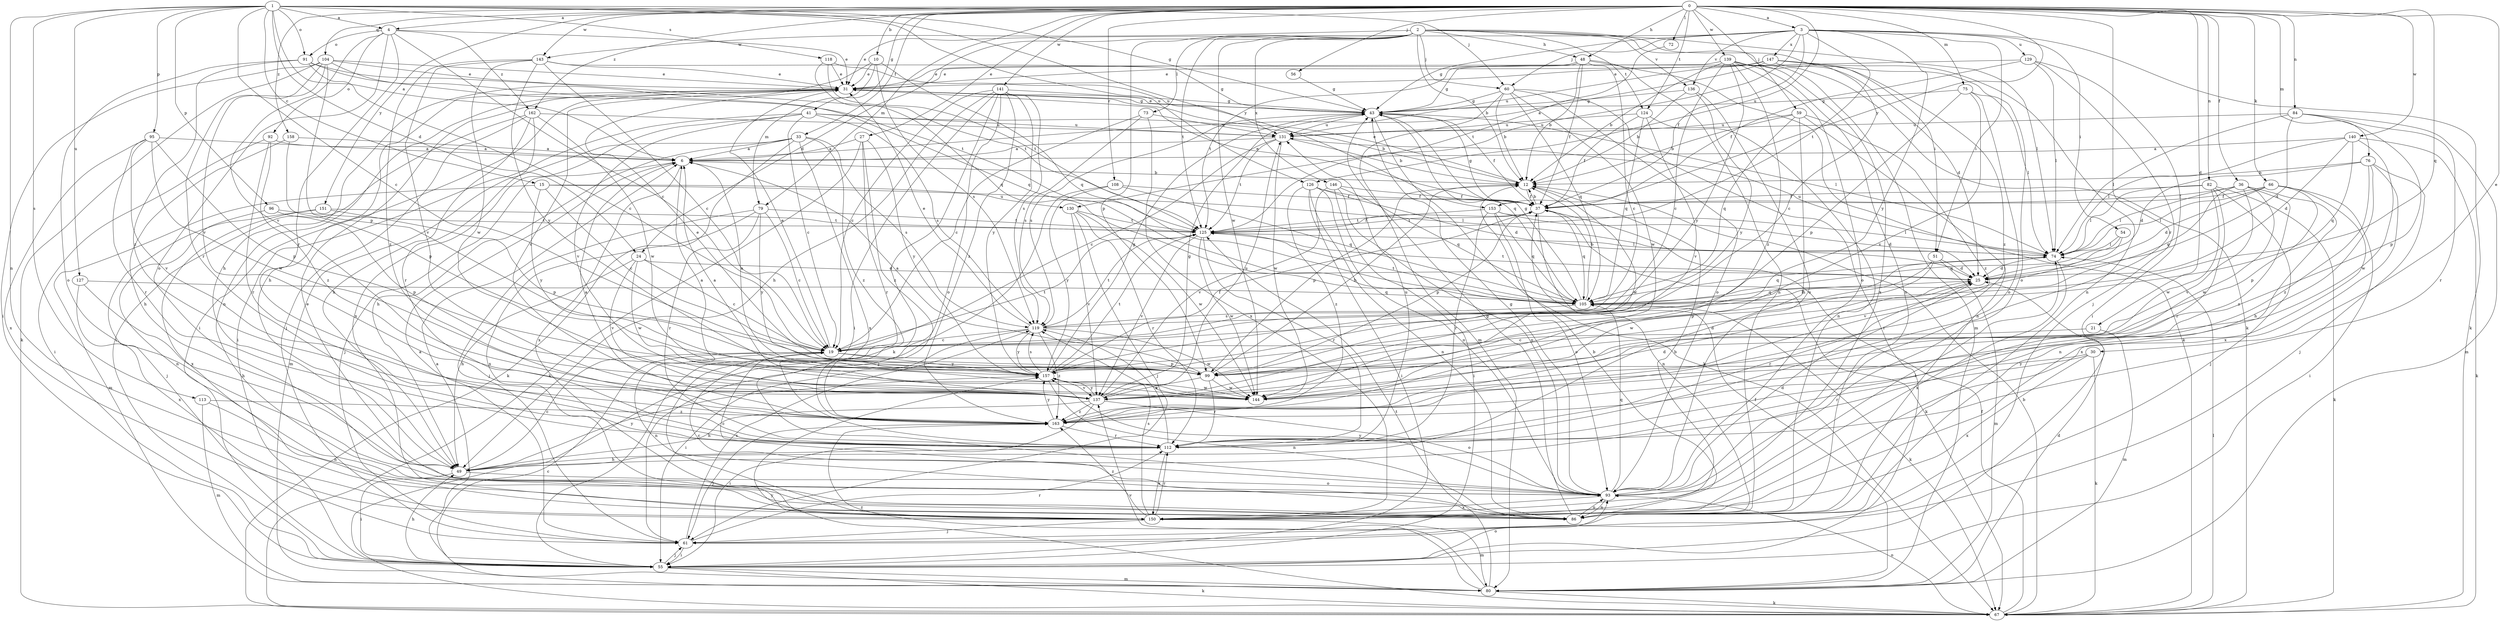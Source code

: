 strict digraph  {
0;
1;
2;
3;
4;
6;
10;
12;
15;
19;
21;
24;
25;
27;
30;
31;
33;
36;
37;
41;
43;
48;
49;
51;
54;
55;
56;
59;
60;
61;
66;
67;
72;
73;
74;
75;
76;
79;
80;
82;
84;
86;
91;
92;
93;
95;
96;
99;
104;
105;
108;
112;
113;
118;
119;
124;
125;
126;
127;
129;
130;
131;
136;
137;
139;
140;
141;
143;
144;
146;
147;
150;
151;
153;
157;
158;
162;
163;
0 -> 3  [label=a];
0 -> 4  [label=a];
0 -> 10  [label=b];
0 -> 21  [label=d];
0 -> 27  [label=e];
0 -> 30  [label=e];
0 -> 33  [label=f];
0 -> 36  [label=f];
0 -> 41  [label=g];
0 -> 48  [label=h];
0 -> 56  [label=j];
0 -> 59  [label=j];
0 -> 66  [label=k];
0 -> 72  [label=l];
0 -> 75  [label=m];
0 -> 76  [label=m];
0 -> 79  [label=m];
0 -> 82  [label=n];
0 -> 84  [label=n];
0 -> 104  [label=q];
0 -> 105  [label=q];
0 -> 108  [label=r];
0 -> 112  [label=r];
0 -> 124  [label=t];
0 -> 126  [label=u];
0 -> 139  [label=w];
0 -> 140  [label=w];
0 -> 141  [label=w];
0 -> 143  [label=w];
0 -> 151  [label=y];
0 -> 153  [label=y];
0 -> 158  [label=z];
0 -> 162  [label=z];
1 -> 4  [label=a];
1 -> 6  [label=a];
1 -> 15  [label=c];
1 -> 19  [label=c];
1 -> 24  [label=d];
1 -> 43  [label=g];
1 -> 60  [label=j];
1 -> 86  [label=n];
1 -> 91  [label=o];
1 -> 95  [label=p];
1 -> 96  [label=p];
1 -> 113  [label=s];
1 -> 118  [label=s];
1 -> 126  [label=u];
1 -> 127  [label=u];
1 -> 153  [label=y];
2 -> 12  [label=b];
2 -> 24  [label=d];
2 -> 48  [label=h];
2 -> 51  [label=i];
2 -> 60  [label=j];
2 -> 67  [label=k];
2 -> 73  [label=l];
2 -> 74  [label=l];
2 -> 99  [label=p];
2 -> 124  [label=t];
2 -> 125  [label=t];
2 -> 136  [label=v];
2 -> 143  [label=w];
2 -> 144  [label=w];
2 -> 146  [label=x];
3 -> 31  [label=e];
3 -> 37  [label=f];
3 -> 43  [label=g];
3 -> 51  [label=i];
3 -> 54  [label=i];
3 -> 60  [label=j];
3 -> 67  [label=k];
3 -> 125  [label=t];
3 -> 129  [label=u];
3 -> 130  [label=u];
3 -> 136  [label=v];
3 -> 147  [label=x];
3 -> 157  [label=y];
4 -> 19  [label=c];
4 -> 31  [label=e];
4 -> 91  [label=o];
4 -> 92  [label=o];
4 -> 93  [label=o];
4 -> 112  [label=r];
4 -> 137  [label=v];
4 -> 162  [label=z];
6 -> 12  [label=b];
6 -> 61  [label=j];
6 -> 150  [label=x];
10 -> 31  [label=e];
10 -> 49  [label=h];
10 -> 79  [label=m];
10 -> 105  [label=q];
10 -> 119  [label=s];
12 -> 31  [label=e];
12 -> 37  [label=f];
12 -> 99  [label=p];
12 -> 144  [label=w];
15 -> 19  [label=c];
15 -> 74  [label=l];
15 -> 80  [label=m];
15 -> 130  [label=u];
15 -> 157  [label=y];
19 -> 31  [label=e];
19 -> 86  [label=n];
19 -> 99  [label=p];
19 -> 125  [label=t];
19 -> 157  [label=y];
21 -> 19  [label=c];
21 -> 80  [label=m];
24 -> 19  [label=c];
24 -> 25  [label=d];
24 -> 49  [label=h];
24 -> 137  [label=v];
24 -> 144  [label=w];
25 -> 105  [label=q];
25 -> 112  [label=r];
25 -> 125  [label=t];
27 -> 6  [label=a];
27 -> 67  [label=k];
27 -> 112  [label=r];
27 -> 157  [label=y];
27 -> 163  [label=z];
30 -> 67  [label=k];
30 -> 112  [label=r];
30 -> 150  [label=x];
30 -> 157  [label=y];
31 -> 43  [label=g];
31 -> 49  [label=h];
31 -> 55  [label=i];
31 -> 86  [label=n];
31 -> 137  [label=v];
33 -> 6  [label=a];
33 -> 49  [label=h];
33 -> 67  [label=k];
33 -> 80  [label=m];
33 -> 119  [label=s];
33 -> 150  [label=x];
33 -> 163  [label=z];
36 -> 37  [label=f];
36 -> 74  [label=l];
36 -> 86  [label=n];
36 -> 105  [label=q];
36 -> 137  [label=v];
36 -> 144  [label=w];
36 -> 163  [label=z];
37 -> 12  [label=b];
37 -> 31  [label=e];
37 -> 43  [label=g];
37 -> 67  [label=k];
37 -> 86  [label=n];
37 -> 99  [label=p];
37 -> 105  [label=q];
37 -> 125  [label=t];
41 -> 12  [label=b];
41 -> 19  [label=c];
41 -> 55  [label=i];
41 -> 119  [label=s];
41 -> 131  [label=u];
41 -> 137  [label=v];
41 -> 150  [label=x];
43 -> 31  [label=e];
43 -> 37  [label=f];
43 -> 67  [label=k];
43 -> 74  [label=l];
43 -> 105  [label=q];
43 -> 119  [label=s];
43 -> 131  [label=u];
48 -> 12  [label=b];
48 -> 19  [label=c];
48 -> 31  [label=e];
48 -> 37  [label=f];
48 -> 67  [label=k];
48 -> 86  [label=n];
48 -> 125  [label=t];
49 -> 19  [label=c];
49 -> 55  [label=i];
49 -> 93  [label=o];
49 -> 157  [label=y];
51 -> 25  [label=d];
51 -> 80  [label=m];
51 -> 99  [label=p];
51 -> 144  [label=w];
54 -> 74  [label=l];
54 -> 105  [label=q];
54 -> 137  [label=v];
55 -> 6  [label=a];
55 -> 49  [label=h];
55 -> 61  [label=j];
55 -> 67  [label=k];
55 -> 80  [label=m];
55 -> 93  [label=o];
56 -> 43  [label=g];
59 -> 12  [label=b];
59 -> 49  [label=h];
59 -> 86  [label=n];
59 -> 105  [label=q];
59 -> 131  [label=u];
59 -> 163  [label=z];
60 -> 12  [label=b];
60 -> 43  [label=g];
60 -> 55  [label=i];
60 -> 80  [label=m];
60 -> 93  [label=o];
60 -> 105  [label=q];
60 -> 144  [label=w];
61 -> 6  [label=a];
61 -> 55  [label=i];
61 -> 112  [label=r];
61 -> 119  [label=s];
66 -> 25  [label=d];
66 -> 37  [label=f];
66 -> 55  [label=i];
66 -> 74  [label=l];
66 -> 99  [label=p];
66 -> 150  [label=x];
67 -> 12  [label=b];
67 -> 37  [label=f];
67 -> 74  [label=l];
67 -> 93  [label=o];
67 -> 157  [label=y];
72 -> 125  [label=t];
73 -> 19  [label=c];
73 -> 119  [label=s];
73 -> 131  [label=u];
73 -> 150  [label=x];
74 -> 25  [label=d];
74 -> 105  [label=q];
74 -> 131  [label=u];
74 -> 150  [label=x];
75 -> 43  [label=g];
75 -> 74  [label=l];
75 -> 93  [label=o];
75 -> 99  [label=p];
75 -> 137  [label=v];
76 -> 12  [label=b];
76 -> 25  [label=d];
76 -> 49  [label=h];
76 -> 61  [label=j];
76 -> 150  [label=x];
76 -> 163  [label=z];
79 -> 19  [label=c];
79 -> 61  [label=j];
79 -> 112  [label=r];
79 -> 125  [label=t];
79 -> 150  [label=x];
79 -> 157  [label=y];
80 -> 19  [label=c];
80 -> 25  [label=d];
80 -> 37  [label=f];
80 -> 67  [label=k];
80 -> 125  [label=t];
80 -> 137  [label=v];
80 -> 163  [label=z];
82 -> 37  [label=f];
82 -> 61  [label=j];
82 -> 67  [label=k];
82 -> 74  [label=l];
82 -> 112  [label=r];
82 -> 144  [label=w];
84 -> 25  [label=d];
84 -> 74  [label=l];
84 -> 80  [label=m];
84 -> 99  [label=p];
84 -> 112  [label=r];
84 -> 131  [label=u];
86 -> 12  [label=b];
86 -> 19  [label=c];
86 -> 31  [label=e];
86 -> 43  [label=g];
86 -> 93  [label=o];
91 -> 19  [label=c];
91 -> 31  [label=e];
91 -> 93  [label=o];
91 -> 125  [label=t];
91 -> 163  [label=z];
92 -> 6  [label=a];
92 -> 55  [label=i];
92 -> 112  [label=r];
92 -> 163  [label=z];
93 -> 19  [label=c];
93 -> 25  [label=d];
93 -> 43  [label=g];
93 -> 74  [label=l];
93 -> 86  [label=n];
93 -> 105  [label=q];
93 -> 150  [label=x];
93 -> 157  [label=y];
95 -> 6  [label=a];
95 -> 99  [label=p];
95 -> 112  [label=r];
95 -> 137  [label=v];
95 -> 144  [label=w];
95 -> 150  [label=x];
96 -> 86  [label=n];
96 -> 99  [label=p];
96 -> 125  [label=t];
99 -> 6  [label=a];
99 -> 12  [label=b];
99 -> 25  [label=d];
99 -> 31  [label=e];
99 -> 112  [label=r];
99 -> 137  [label=v];
99 -> 144  [label=w];
104 -> 31  [label=e];
104 -> 55  [label=i];
104 -> 67  [label=k];
104 -> 99  [label=p];
104 -> 105  [label=q];
104 -> 112  [label=r];
104 -> 125  [label=t];
104 -> 137  [label=v];
105 -> 12  [label=b];
105 -> 43  [label=g];
105 -> 67  [label=k];
105 -> 119  [label=s];
105 -> 125  [label=t];
108 -> 37  [label=f];
108 -> 61  [label=j];
108 -> 105  [label=q];
108 -> 157  [label=y];
112 -> 49  [label=h];
112 -> 119  [label=s];
112 -> 131  [label=u];
112 -> 150  [label=x];
113 -> 80  [label=m];
113 -> 86  [label=n];
113 -> 163  [label=z];
118 -> 31  [label=e];
118 -> 105  [label=q];
118 -> 125  [label=t];
118 -> 131  [label=u];
119 -> 19  [label=c];
119 -> 31  [label=e];
119 -> 55  [label=i];
119 -> 74  [label=l];
119 -> 125  [label=t];
119 -> 144  [label=w];
119 -> 157  [label=y];
119 -> 163  [label=z];
124 -> 37  [label=f];
124 -> 86  [label=n];
124 -> 105  [label=q];
124 -> 131  [label=u];
124 -> 137  [label=v];
125 -> 37  [label=f];
125 -> 74  [label=l];
125 -> 112  [label=r];
125 -> 137  [label=v];
125 -> 144  [label=w];
126 -> 25  [label=d];
126 -> 37  [label=f];
126 -> 55  [label=i];
126 -> 86  [label=n];
126 -> 93  [label=o];
126 -> 163  [label=z];
127 -> 49  [label=h];
127 -> 105  [label=q];
127 -> 150  [label=x];
129 -> 31  [label=e];
129 -> 37  [label=f];
129 -> 55  [label=i];
129 -> 61  [label=j];
129 -> 74  [label=l];
130 -> 61  [label=j];
130 -> 112  [label=r];
130 -> 125  [label=t];
130 -> 137  [label=v];
130 -> 144  [label=w];
131 -> 6  [label=a];
131 -> 12  [label=b];
131 -> 19  [label=c];
131 -> 125  [label=t];
131 -> 144  [label=w];
136 -> 12  [label=b];
136 -> 43  [label=g];
136 -> 93  [label=o];
136 -> 157  [label=y];
137 -> 6  [label=a];
137 -> 43  [label=g];
137 -> 49  [label=h];
137 -> 55  [label=i];
137 -> 93  [label=o];
137 -> 131  [label=u];
137 -> 157  [label=y];
137 -> 163  [label=z];
139 -> 12  [label=b];
139 -> 19  [label=c];
139 -> 25  [label=d];
139 -> 31  [label=e];
139 -> 80  [label=m];
139 -> 86  [label=n];
139 -> 93  [label=o];
139 -> 150  [label=x];
139 -> 157  [label=y];
139 -> 163  [label=z];
140 -> 6  [label=a];
140 -> 25  [label=d];
140 -> 67  [label=k];
140 -> 74  [label=l];
140 -> 105  [label=q];
140 -> 144  [label=w];
141 -> 19  [label=c];
141 -> 43  [label=g];
141 -> 49  [label=h];
141 -> 55  [label=i];
141 -> 67  [label=k];
141 -> 93  [label=o];
141 -> 119  [label=s];
141 -> 157  [label=y];
141 -> 163  [label=z];
143 -> 19  [label=c];
143 -> 31  [label=e];
143 -> 43  [label=g];
143 -> 137  [label=v];
143 -> 144  [label=w];
143 -> 157  [label=y];
143 -> 163  [label=z];
144 -> 6  [label=a];
146 -> 37  [label=f];
146 -> 55  [label=i];
146 -> 93  [label=o];
146 -> 105  [label=q];
146 -> 137  [label=v];
147 -> 6  [label=a];
147 -> 19  [label=c];
147 -> 31  [label=e];
147 -> 43  [label=g];
147 -> 86  [label=n];
147 -> 93  [label=o];
147 -> 131  [label=u];
147 -> 163  [label=z];
150 -> 12  [label=b];
150 -> 61  [label=j];
150 -> 80  [label=m];
150 -> 112  [label=r];
150 -> 119  [label=s];
150 -> 163  [label=z];
151 -> 61  [label=j];
151 -> 99  [label=p];
151 -> 125  [label=t];
151 -> 150  [label=x];
153 -> 25  [label=d];
153 -> 74  [label=l];
153 -> 93  [label=o];
153 -> 105  [label=q];
153 -> 112  [label=r];
153 -> 125  [label=t];
157 -> 6  [label=a];
157 -> 37  [label=f];
157 -> 43  [label=g];
157 -> 86  [label=n];
157 -> 119  [label=s];
157 -> 125  [label=t];
157 -> 137  [label=v];
157 -> 144  [label=w];
158 -> 6  [label=a];
158 -> 49  [label=h];
158 -> 99  [label=p];
162 -> 49  [label=h];
162 -> 55  [label=i];
162 -> 61  [label=j];
162 -> 112  [label=r];
162 -> 131  [label=u];
162 -> 144  [label=w];
163 -> 6  [label=a];
163 -> 25  [label=d];
163 -> 61  [label=j];
163 -> 112  [label=r];
163 -> 157  [label=y];
}
